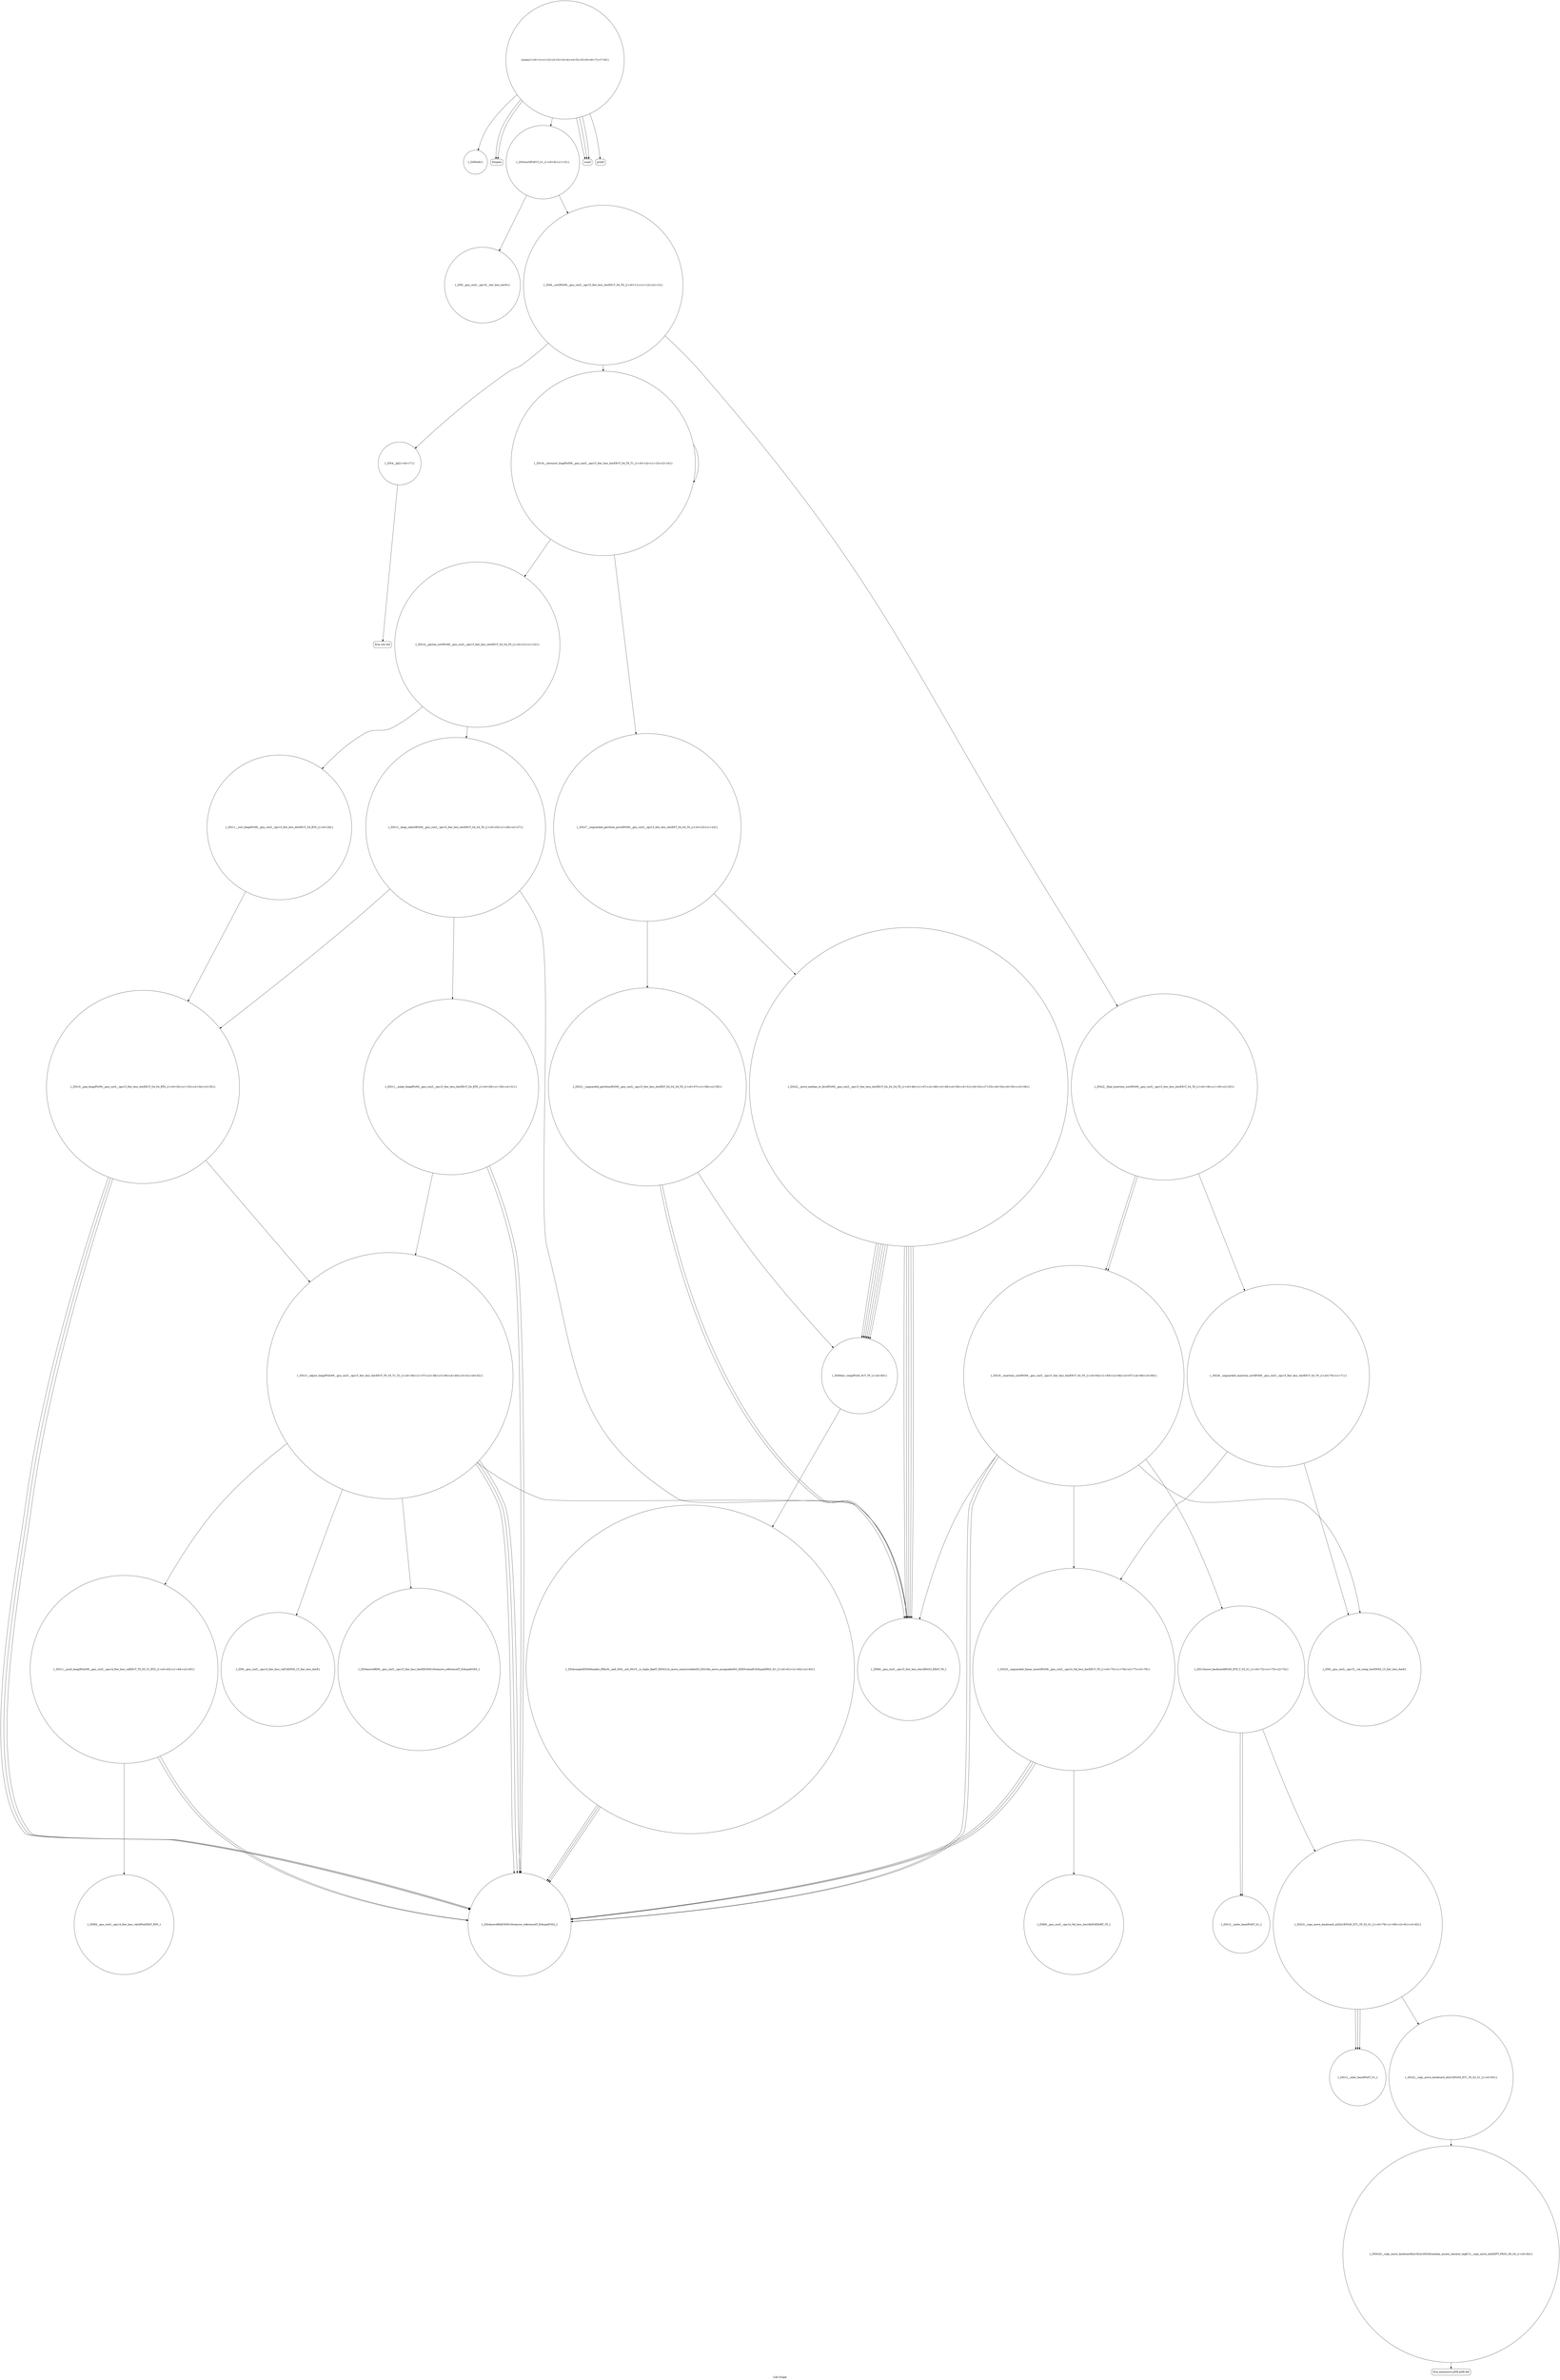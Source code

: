 digraph "Call Graph" {
	label="Call Graph";

	Node0x55a1cc1058f0 [shape=record,shape=circle,label="{_Z4Workv}"];
	Node0x55a1cc106a00 [shape=record,shape=circle,label="{_ZSt9iter_swapIPxS0_EvT_T0_|{<s0>60}}"];
	Node0x55a1cc106a00:s0 -> Node0x55a1cc106a80[color=black];
	Node0x55a1cc106080 [shape=record,shape=circle,label="{_ZN9__gnu_cxx5__ops16__iter_less_iterEv}"];
	Node0x55a1cc106d80 [shape=record,shape=circle,label="{_ZN9__gnu_cxx5__ops15__val_comp_iterENS0_15_Iter_less_iterE}"];
	Node0x55a1cc106400 [shape=record,shape=circle,label="{_ZSt11__sort_heapIPxN9__gnu_cxx5__ops15_Iter_less_iterEEvT_S4_RT0_|{<s0>28}}"];
	Node0x55a1cc106400:s0 -> Node0x55a1cc106580[color=black];
	Node0x55a1cc107100 [shape=record,shape=circle,label="{_ZNK9__gnu_cxx5__ops14_Val_less_iterclIxPxEEbRT_T0_}"];
	Node0x55a1cc106780 [shape=record,shape=circle,label="{_ZN9__gnu_cxx5__ops14_Iter_less_valC2ENS0_15_Iter_less_iterE}"];
	Node0x55a1cc105e00 [shape=record,shape=Mrecord,label="{freopen}"];
	Node0x55a1cc106b00 [shape=record,shape=Mrecord,label="{llvm.ctlz.i64}"];
	Node0x55a1cc106180 [shape=record,shape=circle,label="{_ZSt4__lgl|{<s0>17}}"];
	Node0x55a1cc106180:s0 -> Node0x55a1cc106b00[color=black];
	Node0x55a1cc106e80 [shape=record,shape=circle,label="{_ZSt12__miter_baseIPxET_S1_}"];
	Node0x55a1cc106500 [shape=record,shape=circle,label="{_ZNK9__gnu_cxx5__ops15_Iter_less_iterclIPxS3_EEbT_T0_}"];
	Node0x55a1cc106880 [shape=record,shape=circle,label="{_ZNK9__gnu_cxx5__ops14_Iter_less_valclIPxxEEbT_RT0_}"];
	Node0x55a1cc105f00 [shape=record,shape=circle,label="{_ZSt4sortIPxEvT_S1_|{<s0>9|<s1>10}}"];
	Node0x55a1cc105f00:s0 -> Node0x55a1cc106080[color=black];
	Node0x55a1cc105f00:s1 -> Node0x55a1cc106000[color=black];
	Node0x55a1cc106c00 [shape=record,shape=circle,label="{_ZSt26__unguarded_insertion_sortIPxN9__gnu_cxx5__ops15_Iter_less_iterEEvT_S4_T0_|{<s0>70|<s1>71}}"];
	Node0x55a1cc106c00:s0 -> Node0x55a1cc106d80[color=black];
	Node0x55a1cc106c00:s1 -> Node0x55a1cc106d00[color=black];
	Node0x55a1cc106280 [shape=record,shape=circle,label="{_ZSt14__partial_sortIPxN9__gnu_cxx5__ops15_Iter_less_iterEEvT_S4_S4_T0_|{<s0>21|<s1>22}}"];
	Node0x55a1cc106280:s0 -> Node0x55a1cc106380[color=black];
	Node0x55a1cc106280:s1 -> Node0x55a1cc106400[color=black];
	Node0x55a1cc106f80 [shape=record,shape=circle,label="{_ZSt12__niter_baseIPxET_S1_}"];
	Node0x55a1cc106600 [shape=record,shape=circle,label="{_ZSt4moveIRxEONSt16remove_referenceIT_E4typeEOS2_}"];
	Node0x55a1cc106980 [shape=record,shape=circle,label="{_ZSt21__unguarded_partitionIPxN9__gnu_cxx5__ops15_Iter_less_iterEET_S4_S4_S4_T0_|{<s0>57|<s1>58|<s2>59}}"];
	Node0x55a1cc106980:s0 -> Node0x55a1cc106500[color=black];
	Node0x55a1cc106980:s1 -> Node0x55a1cc106500[color=black];
	Node0x55a1cc106980:s2 -> Node0x55a1cc106a00[color=black];
	Node0x55a1cc106000 [shape=record,shape=circle,label="{_ZSt6__sortIPxN9__gnu_cxx5__ops15_Iter_less_iterEEvT_S4_T0_|{<s0>11|<s1>12|<s2>13}}"];
	Node0x55a1cc106000:s0 -> Node0x55a1cc106180[color=black];
	Node0x55a1cc106000:s1 -> Node0x55a1cc106100[color=black];
	Node0x55a1cc106000:s2 -> Node0x55a1cc106200[color=black];
	Node0x55a1cc106d00 [shape=record,shape=circle,label="{_ZSt25__unguarded_linear_insertIPxN9__gnu_cxx5__ops14_Val_less_iterEEvT_T0_|{<s0>75|<s1>76|<s2>77|<s3>78}}"];
	Node0x55a1cc106d00:s0 -> Node0x55a1cc106600[color=black];
	Node0x55a1cc106d00:s1 -> Node0x55a1cc107100[color=black];
	Node0x55a1cc106d00:s2 -> Node0x55a1cc106600[color=black];
	Node0x55a1cc106d00:s3 -> Node0x55a1cc106600[color=black];
	Node0x55a1cc106380 [shape=record,shape=circle,label="{_ZSt13__heap_selectIPxN9__gnu_cxx5__ops15_Iter_less_iterEEvT_S4_S4_T0_|{<s0>25|<s1>26|<s2>27}}"];
	Node0x55a1cc106380:s0 -> Node0x55a1cc106480[color=black];
	Node0x55a1cc106380:s1 -> Node0x55a1cc106500[color=black];
	Node0x55a1cc106380:s2 -> Node0x55a1cc106580[color=black];
	Node0x55a1cc107080 [shape=record,shape=Mrecord,label="{llvm.memmove.p0i8.p0i8.i64}"];
	Node0x55a1cc106700 [shape=record,shape=circle,label="{_ZSt4moveIRN9__gnu_cxx5__ops15_Iter_less_iterEEONSt16remove_referenceIT_E4typeEOS5_}"];
	Node0x55a1cc105d80 [shape=record,shape=circle,label="{main|{<s0>1|<s1>2|<s2>3|<s3>4|<s4>5|<s5>6|<s6>7|<s7>8}}"];
	Node0x55a1cc105d80:s0 -> Node0x55a1cc105e00[color=black];
	Node0x55a1cc105d80:s1 -> Node0x55a1cc105e00[color=black];
	Node0x55a1cc105d80:s2 -> Node0x55a1cc105e80[color=black];
	Node0x55a1cc105d80:s3 -> Node0x55a1cc105e80[color=black];
	Node0x55a1cc105d80:s4 -> Node0x55a1cc105e80[color=black];
	Node0x55a1cc105d80:s5 -> Node0x55a1cc105f00[color=black];
	Node0x55a1cc105d80:s6 -> Node0x55a1cc1058f0[color=black];
	Node0x55a1cc105d80:s7 -> Node0x55a1cc105f80[color=black];
	Node0x55a1cc106a80 [shape=record,shape=circle,label="{_ZSt4swapIxENSt9enable_ifIXsr6__and_ISt6__not_ISt15__is_tuple_likeIT_EESt21is_move_constructibleIS3_ESt18is_move_assignableIS3_EEE5valueEvE4typeERS3_SC_|{<s0>61|<s1>62|<s2>63}}"];
	Node0x55a1cc106a80:s0 -> Node0x55a1cc106600[color=black];
	Node0x55a1cc106a80:s1 -> Node0x55a1cc106600[color=black];
	Node0x55a1cc106a80:s2 -> Node0x55a1cc106600[color=black];
	Node0x55a1cc106100 [shape=record,shape=circle,label="{_ZSt16__introsort_loopIPxlN9__gnu_cxx5__ops15_Iter_less_iterEEvT_S4_T0_T1_|{<s0>14|<s1>15|<s2>16}}"];
	Node0x55a1cc106100:s0 -> Node0x55a1cc106280[color=black];
	Node0x55a1cc106100:s1 -> Node0x55a1cc106300[color=black];
	Node0x55a1cc106100:s2 -> Node0x55a1cc106100[color=black];
	Node0x55a1cc106e00 [shape=record,shape=circle,label="{_ZSt23__copy_move_backward_a2ILb1EPxS0_ET1_T0_S2_S1_|{<s0>79|<s1>80|<s2>81|<s3>82}}"];
	Node0x55a1cc106e00:s0 -> Node0x55a1cc106f80[color=black];
	Node0x55a1cc106e00:s1 -> Node0x55a1cc106f80[color=black];
	Node0x55a1cc106e00:s2 -> Node0x55a1cc106f80[color=black];
	Node0x55a1cc106e00:s3 -> Node0x55a1cc106f00[color=black];
	Node0x55a1cc106480 [shape=record,shape=circle,label="{_ZSt11__make_heapIPxN9__gnu_cxx5__ops15_Iter_less_iterEEvT_S4_RT0_|{<s0>29|<s1>30|<s2>31}}"];
	Node0x55a1cc106480:s0 -> Node0x55a1cc106600[color=black];
	Node0x55a1cc106480:s1 -> Node0x55a1cc106600[color=black];
	Node0x55a1cc106480:s2 -> Node0x55a1cc106680[color=black];
	Node0x55a1cc106800 [shape=record,shape=circle,label="{_ZSt11__push_heapIPxlxN9__gnu_cxx5__ops14_Iter_less_valEEvT_T0_S5_T1_RT2_|{<s0>43|<s1>44|<s2>45}}"];
	Node0x55a1cc106800:s0 -> Node0x55a1cc106880[color=black];
	Node0x55a1cc106800:s1 -> Node0x55a1cc106600[color=black];
	Node0x55a1cc106800:s2 -> Node0x55a1cc106600[color=black];
	Node0x55a1cc105e80 [shape=record,shape=Mrecord,label="{scanf}"];
	Node0x55a1cc106b80 [shape=record,shape=circle,label="{_ZSt16__insertion_sortIPxN9__gnu_cxx5__ops15_Iter_less_iterEEvT_S4_T0_|{<s0>64|<s1>65|<s2>66|<s3>67|<s4>68|<s5>69}}"];
	Node0x55a1cc106b80:s0 -> Node0x55a1cc106500[color=black];
	Node0x55a1cc106b80:s1 -> Node0x55a1cc106600[color=black];
	Node0x55a1cc106b80:s2 -> Node0x55a1cc106c80[color=black];
	Node0x55a1cc106b80:s3 -> Node0x55a1cc106600[color=black];
	Node0x55a1cc106b80:s4 -> Node0x55a1cc106d80[color=black];
	Node0x55a1cc106b80:s5 -> Node0x55a1cc106d00[color=black];
	Node0x55a1cc106200 [shape=record,shape=circle,label="{_ZSt22__final_insertion_sortIPxN9__gnu_cxx5__ops15_Iter_less_iterEEvT_S4_T0_|{<s0>18|<s1>19|<s2>20}}"];
	Node0x55a1cc106200:s0 -> Node0x55a1cc106b80[color=black];
	Node0x55a1cc106200:s1 -> Node0x55a1cc106c00[color=black];
	Node0x55a1cc106200:s2 -> Node0x55a1cc106b80[color=black];
	Node0x55a1cc106f00 [shape=record,shape=circle,label="{_ZSt22__copy_move_backward_aILb1EPxS0_ET1_T0_S2_S1_|{<s0>83}}"];
	Node0x55a1cc106f00:s0 -> Node0x55a1cc107000[color=black];
	Node0x55a1cc106580 [shape=record,shape=circle,label="{_ZSt10__pop_heapIPxN9__gnu_cxx5__ops15_Iter_less_iterEEvT_S4_S4_RT0_|{<s0>32|<s1>33|<s2>34|<s3>35}}"];
	Node0x55a1cc106580:s0 -> Node0x55a1cc106600[color=black];
	Node0x55a1cc106580:s1 -> Node0x55a1cc106600[color=black];
	Node0x55a1cc106580:s2 -> Node0x55a1cc106600[color=black];
	Node0x55a1cc106580:s3 -> Node0x55a1cc106680[color=black];
	Node0x55a1cc106900 [shape=record,shape=circle,label="{_ZSt22__move_median_to_firstIPxN9__gnu_cxx5__ops15_Iter_less_iterEEvT_S4_S4_S4_T0_|{<s0>46|<s1>47|<s2>48|<s3>49|<s4>50|<s5>51|<s6>52|<s7>53|<s8>54|<s9>55|<s10>56}}"];
	Node0x55a1cc106900:s0 -> Node0x55a1cc106500[color=black];
	Node0x55a1cc106900:s1 -> Node0x55a1cc106500[color=black];
	Node0x55a1cc106900:s2 -> Node0x55a1cc106a00[color=black];
	Node0x55a1cc106900:s3 -> Node0x55a1cc106500[color=black];
	Node0x55a1cc106900:s4 -> Node0x55a1cc106a00[color=black];
	Node0x55a1cc106900:s5 -> Node0x55a1cc106a00[color=black];
	Node0x55a1cc106900:s6 -> Node0x55a1cc106500[color=black];
	Node0x55a1cc106900:s7 -> Node0x55a1cc106a00[color=black];
	Node0x55a1cc106900:s8 -> Node0x55a1cc106500[color=black];
	Node0x55a1cc106900:s9 -> Node0x55a1cc106a00[color=black];
	Node0x55a1cc106900:s10 -> Node0x55a1cc106a00[color=black];
	Node0x55a1cc105f80 [shape=record,shape=Mrecord,label="{printf}"];
	Node0x55a1cc106c80 [shape=record,shape=circle,label="{_ZSt13move_backwardIPxS0_ET0_T_S2_S1_|{<s0>72|<s1>73|<s2>74}}"];
	Node0x55a1cc106c80:s0 -> Node0x55a1cc106e80[color=black];
	Node0x55a1cc106c80:s1 -> Node0x55a1cc106e80[color=black];
	Node0x55a1cc106c80:s2 -> Node0x55a1cc106e00[color=black];
	Node0x55a1cc106300 [shape=record,shape=circle,label="{_ZSt27__unguarded_partition_pivotIPxN9__gnu_cxx5__ops15_Iter_less_iterEET_S4_S4_T0_|{<s0>23|<s1>24}}"];
	Node0x55a1cc106300:s0 -> Node0x55a1cc106900[color=black];
	Node0x55a1cc106300:s1 -> Node0x55a1cc106980[color=black];
	Node0x55a1cc107000 [shape=record,shape=circle,label="{_ZNSt20__copy_move_backwardILb1ELb1ESt26random_access_iterator_tagE13__copy_move_bIxEEPT_PKS3_S6_S4_|{<s0>84}}"];
	Node0x55a1cc107000:s0 -> Node0x55a1cc107080[color=black];
	Node0x55a1cc106680 [shape=record,shape=circle,label="{_ZSt13__adjust_heapIPxlxN9__gnu_cxx5__ops15_Iter_less_iterEEvT_T0_S5_T1_T2_|{<s0>36|<s1>37|<s2>38|<s3>39|<s4>40|<s5>41|<s6>42}}"];
	Node0x55a1cc106680:s0 -> Node0x55a1cc106500[color=black];
	Node0x55a1cc106680:s1 -> Node0x55a1cc106600[color=black];
	Node0x55a1cc106680:s2 -> Node0x55a1cc106600[color=black];
	Node0x55a1cc106680:s3 -> Node0x55a1cc106700[color=black];
	Node0x55a1cc106680:s4 -> Node0x55a1cc106780[color=black];
	Node0x55a1cc106680:s5 -> Node0x55a1cc106600[color=black];
	Node0x55a1cc106680:s6 -> Node0x55a1cc106800[color=black];
}
